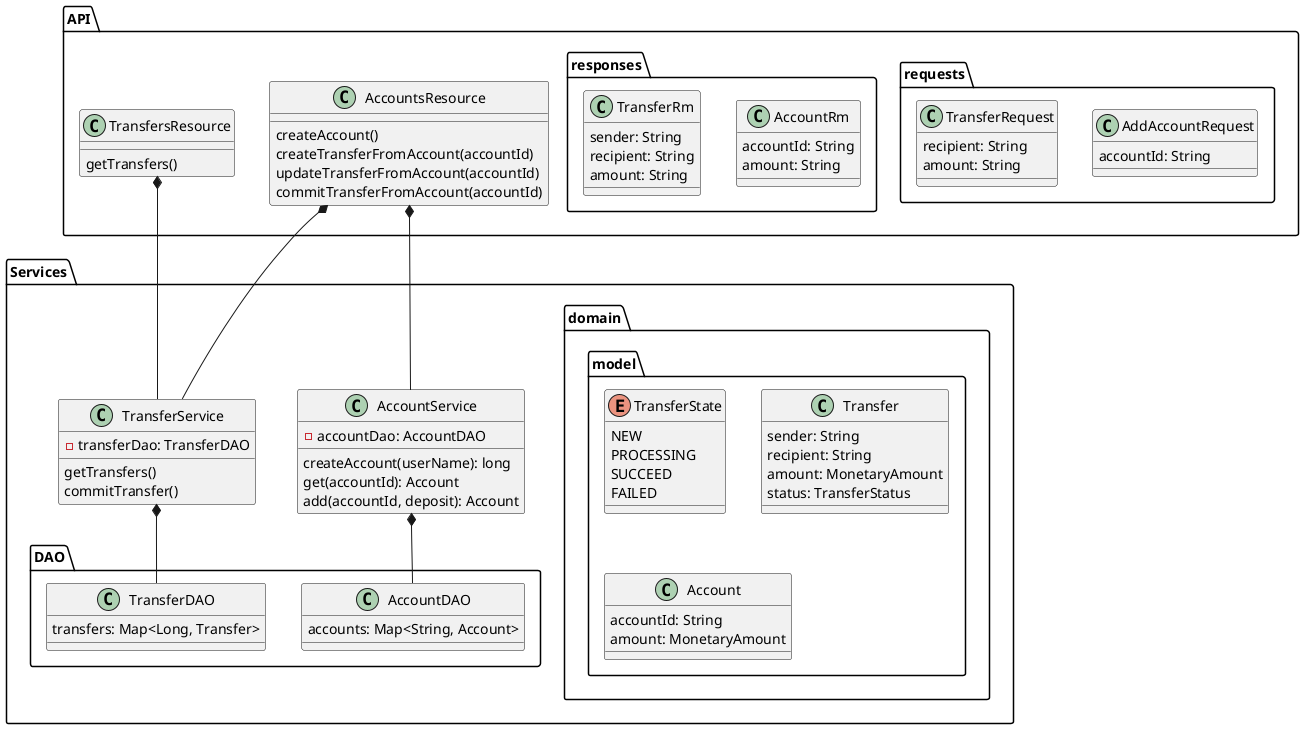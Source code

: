 @startuml

package API {

package requests {
class AddAccountRequest {
    accountId: String
}

class TransferRequest {
    recipient: String
    amount: String
}
}

package responses {
class AccountRm {
    accountId: String
    amount: String
}

class TransferRm {
    sender: String
    recipient: String
    amount: String
}
}

class AccountsResource {
    createAccount()
    createTransferFromAccount(accountId)
    updateTransferFromAccount(accountId)
    commitTransferFromAccount(accountId)
}

class TransfersResource {
    getTransfers()
}
}

package Services {
class AccountService {
    -accountDao: AccountDAO

    createAccount(userName): long
    get(accountId): Account
    add(accountId, deposit): Account
}

class TransferService {
    - transferDao: TransferDAO
    getTransfers()
    commitTransfer()
}

package domain.model {
enum TransferState {
    NEW
    PROCESSING
    SUCCEED
    FAILED
}

class Transfer {
    sender: String
    recipient: String
    amount: MonetaryAmount
    status: TransferStatus
}

class Account {
    accountId: String
    amount: MonetaryAmount
}
}


package DAO {
class AccountDAO {
    accounts: Map<String, Account>
}

class TransferDAO {
    transfers: Map<Long, Transfer>
}
}
}

AccountService *-- AccountDAO
TransferService *-- TransferDAO

AccountsResource *-- AccountService
AccountsResource *-- TransferService
TransfersResource *-- TransferService

@enduml